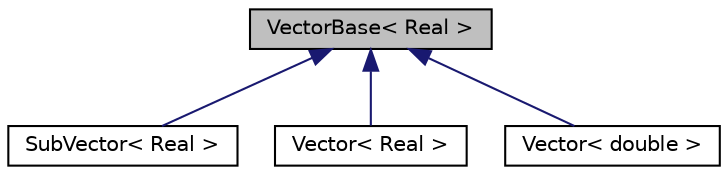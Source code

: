 digraph "VectorBase&lt; Real &gt;"
{
  edge [fontname="Helvetica",fontsize="10",labelfontname="Helvetica",labelfontsize="10"];
  node [fontname="Helvetica",fontsize="10",shape=record];
  Node0 [label="VectorBase\< Real \>",height=0.2,width=0.4,color="black", fillcolor="grey75", style="filled", fontcolor="black"];
  Node0 -> Node1 [dir="back",color="midnightblue",fontsize="10",style="solid",fontname="Helvetica"];
  Node1 [label="SubVector\< Real \>",height=0.2,width=0.4,color="black", fillcolor="white", style="filled",URL="$classkaldi_1_1SubVector.html",tooltip="Represents a non-allocating general vector which can be defined as a sub-vector of higher-level vecto..."];
  Node0 -> Node2 [dir="back",color="midnightblue",fontsize="10",style="solid",fontname="Helvetica"];
  Node2 [label="Vector\< Real \>",height=0.2,width=0.4,color="black", fillcolor="white", style="filled",URL="$classkaldi_1_1Vector.html",tooltip="A class representing a vector. "];
  Node0 -> Node3 [dir="back",color="midnightblue",fontsize="10",style="solid",fontname="Helvetica"];
  Node3 [label="Vector\< double \>",height=0.2,width=0.4,color="black", fillcolor="white", style="filled",URL="$classkaldi_1_1Vector.html"];
}
